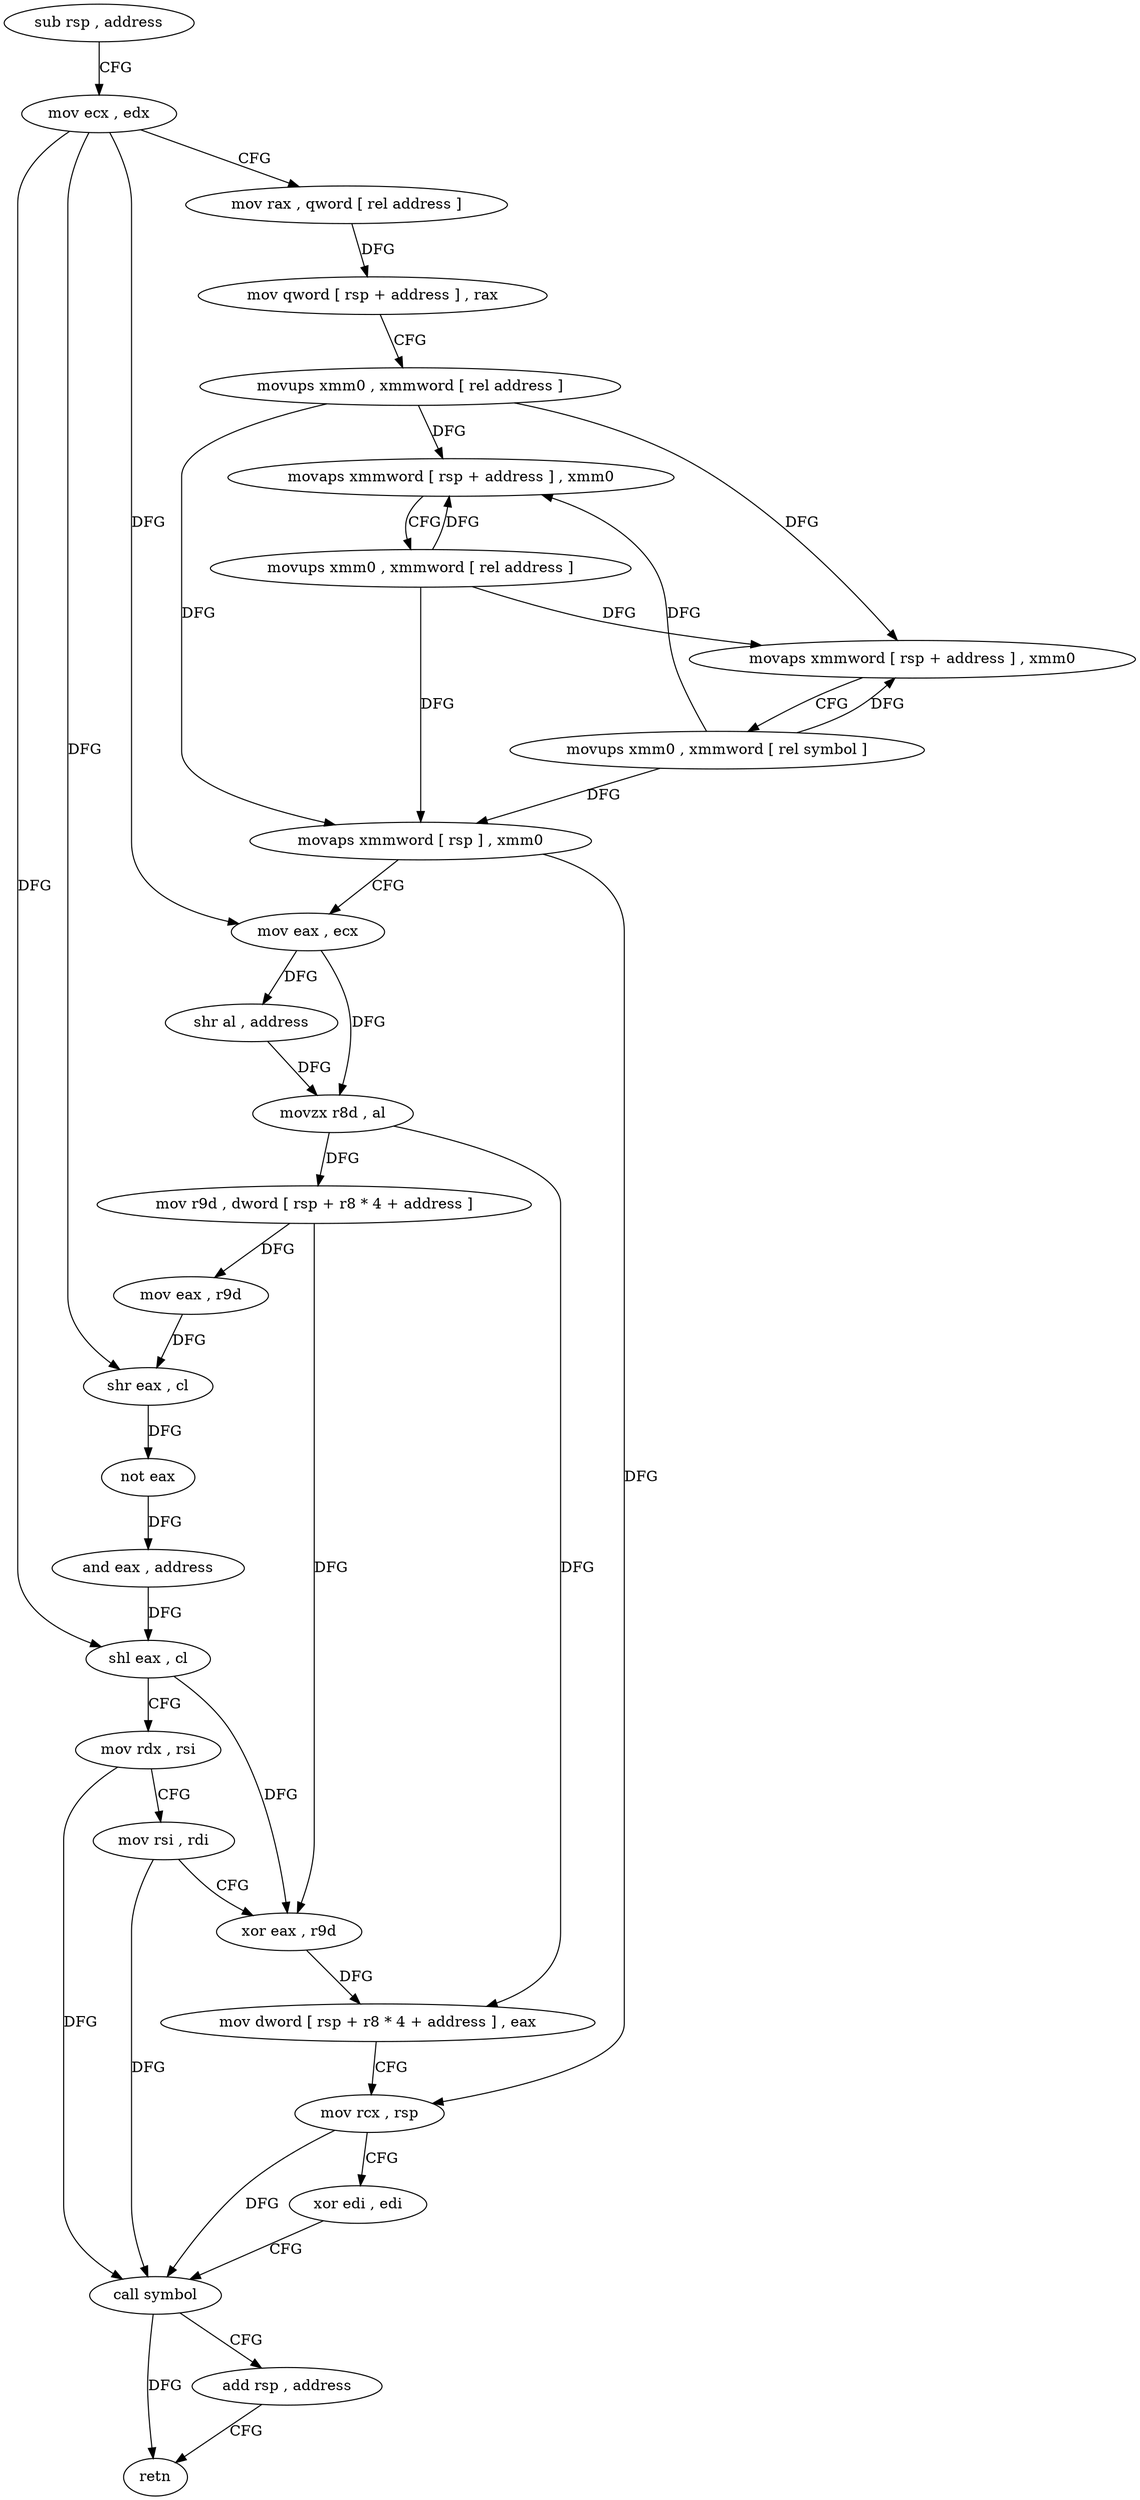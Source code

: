 digraph "func" {
"4310096" [label = "sub rsp , address" ]
"4310100" [label = "mov ecx , edx" ]
"4310102" [label = "mov rax , qword [ rel address ]" ]
"4310109" [label = "mov qword [ rsp + address ] , rax" ]
"4310114" [label = "movups xmm0 , xmmword [ rel address ]" ]
"4310121" [label = "movaps xmmword [ rsp + address ] , xmm0" ]
"4310126" [label = "movups xmm0 , xmmword [ rel address ]" ]
"4310133" [label = "movaps xmmword [ rsp + address ] , xmm0" ]
"4310138" [label = "movups xmm0 , xmmword [ rel symbol ]" ]
"4310145" [label = "movaps xmmword [ rsp ] , xmm0" ]
"4310149" [label = "mov eax , ecx" ]
"4310151" [label = "shr al , address" ]
"4310154" [label = "movzx r8d , al" ]
"4310158" [label = "mov r9d , dword [ rsp + r8 * 4 + address ]" ]
"4310163" [label = "mov eax , r9d" ]
"4310166" [label = "shr eax , cl" ]
"4310168" [label = "not eax" ]
"4310170" [label = "and eax , address" ]
"4310173" [label = "shl eax , cl" ]
"4310175" [label = "mov rdx , rsi" ]
"4310178" [label = "mov rsi , rdi" ]
"4310181" [label = "xor eax , r9d" ]
"4310184" [label = "mov dword [ rsp + r8 * 4 + address ] , eax" ]
"4310189" [label = "mov rcx , rsp" ]
"4310192" [label = "xor edi , edi" ]
"4310194" [label = "call symbol" ]
"4310199" [label = "add rsp , address" ]
"4310203" [label = "retn" ]
"4310096" -> "4310100" [ label = "CFG" ]
"4310100" -> "4310102" [ label = "CFG" ]
"4310100" -> "4310149" [ label = "DFG" ]
"4310100" -> "4310166" [ label = "DFG" ]
"4310100" -> "4310173" [ label = "DFG" ]
"4310102" -> "4310109" [ label = "DFG" ]
"4310109" -> "4310114" [ label = "CFG" ]
"4310114" -> "4310121" [ label = "DFG" ]
"4310114" -> "4310133" [ label = "DFG" ]
"4310114" -> "4310145" [ label = "DFG" ]
"4310121" -> "4310126" [ label = "CFG" ]
"4310126" -> "4310133" [ label = "DFG" ]
"4310126" -> "4310121" [ label = "DFG" ]
"4310126" -> "4310145" [ label = "DFG" ]
"4310133" -> "4310138" [ label = "CFG" ]
"4310138" -> "4310145" [ label = "DFG" ]
"4310138" -> "4310121" [ label = "DFG" ]
"4310138" -> "4310133" [ label = "DFG" ]
"4310145" -> "4310149" [ label = "CFG" ]
"4310145" -> "4310189" [ label = "DFG" ]
"4310149" -> "4310151" [ label = "DFG" ]
"4310149" -> "4310154" [ label = "DFG" ]
"4310151" -> "4310154" [ label = "DFG" ]
"4310154" -> "4310158" [ label = "DFG" ]
"4310154" -> "4310184" [ label = "DFG" ]
"4310158" -> "4310163" [ label = "DFG" ]
"4310158" -> "4310181" [ label = "DFG" ]
"4310163" -> "4310166" [ label = "DFG" ]
"4310166" -> "4310168" [ label = "DFG" ]
"4310168" -> "4310170" [ label = "DFG" ]
"4310170" -> "4310173" [ label = "DFG" ]
"4310173" -> "4310175" [ label = "CFG" ]
"4310173" -> "4310181" [ label = "DFG" ]
"4310175" -> "4310178" [ label = "CFG" ]
"4310175" -> "4310194" [ label = "DFG" ]
"4310178" -> "4310181" [ label = "CFG" ]
"4310178" -> "4310194" [ label = "DFG" ]
"4310181" -> "4310184" [ label = "DFG" ]
"4310184" -> "4310189" [ label = "CFG" ]
"4310189" -> "4310192" [ label = "CFG" ]
"4310189" -> "4310194" [ label = "DFG" ]
"4310192" -> "4310194" [ label = "CFG" ]
"4310194" -> "4310199" [ label = "CFG" ]
"4310194" -> "4310203" [ label = "DFG" ]
"4310199" -> "4310203" [ label = "CFG" ]
}
